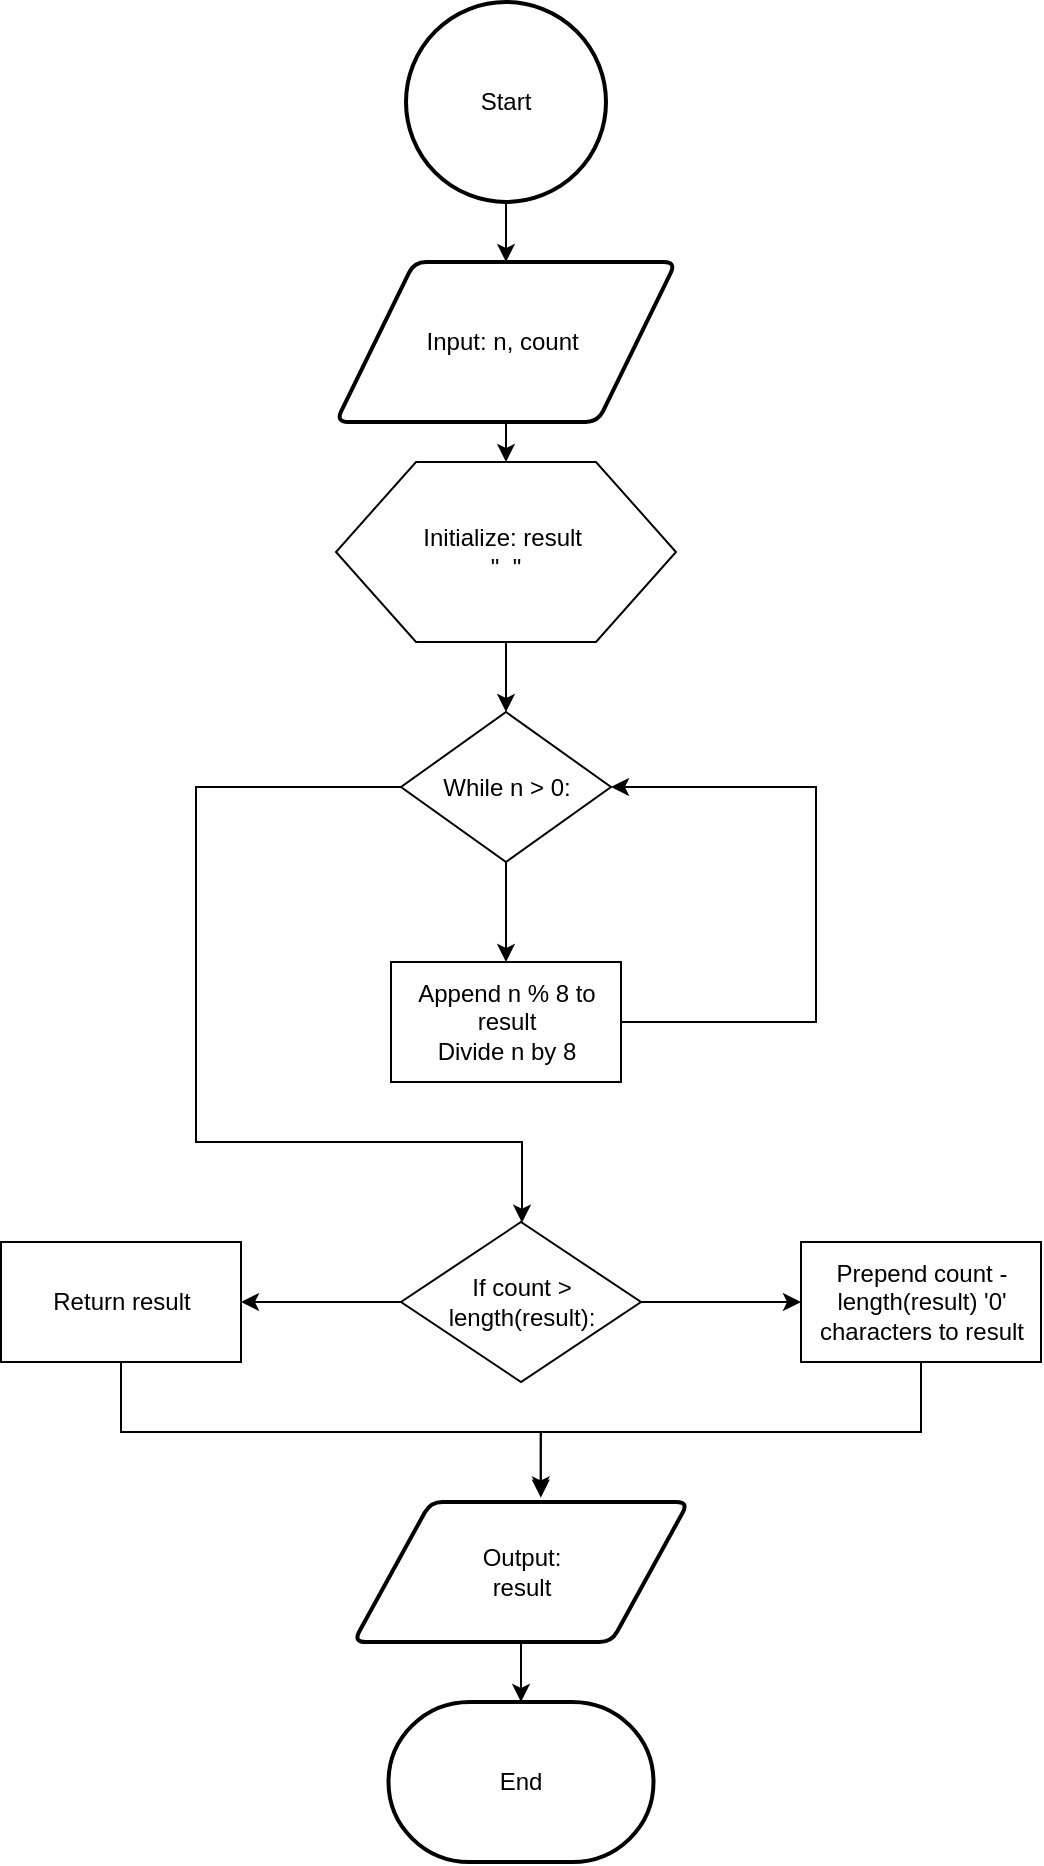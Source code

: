 <mxfile version="22.1.4" type="device">
  <diagram name="Сторінка-1" id="Ivu4c53ZgENNI-9HWC9K">
    <mxGraphModel dx="1750" dy="922" grid="1" gridSize="10" guides="1" tooltips="1" connect="1" arrows="1" fold="1" page="0" pageScale="1" pageWidth="827" pageHeight="1169" math="0" shadow="0">
      <root>
        <mxCell id="0" />
        <mxCell id="1" parent="0" />
        <mxCell id="XjiEbkEmGLljqr_poQCl-14" style="edgeStyle=orthogonalEdgeStyle;rounded=0;orthogonalLoop=1;jettySize=auto;html=1;exitX=0.5;exitY=1;exitDx=0;exitDy=0;entryX=0.5;entryY=0;entryDx=0;entryDy=0;" edge="1" parent="1" source="XjiEbkEmGLljqr_poQCl-4" target="XjiEbkEmGLljqr_poQCl-12">
          <mxGeometry relative="1" as="geometry" />
        </mxCell>
        <mxCell id="XjiEbkEmGLljqr_poQCl-4" value="Input: n, count&amp;nbsp;" style="shape=parallelogram;html=1;strokeWidth=2;perimeter=parallelogramPerimeter;whiteSpace=wrap;rounded=1;arcSize=12;size=0.23;" vertex="1" parent="1">
          <mxGeometry x="370" y="470" width="170" height="80" as="geometry" />
        </mxCell>
        <mxCell id="XjiEbkEmGLljqr_poQCl-6" value="End" style="strokeWidth=2;html=1;shape=mxgraph.flowchart.terminator;whiteSpace=wrap;" vertex="1" parent="1">
          <mxGeometry x="396.25" y="1190" width="132.5" height="80" as="geometry" />
        </mxCell>
        <mxCell id="XjiEbkEmGLljqr_poQCl-13" style="edgeStyle=orthogonalEdgeStyle;rounded=0;orthogonalLoop=1;jettySize=auto;html=1;exitX=0.5;exitY=1;exitDx=0;exitDy=0;exitPerimeter=0;entryX=0.5;entryY=0;entryDx=0;entryDy=0;" edge="1" parent="1" source="XjiEbkEmGLljqr_poQCl-7" target="XjiEbkEmGLljqr_poQCl-4">
          <mxGeometry relative="1" as="geometry" />
        </mxCell>
        <mxCell id="XjiEbkEmGLljqr_poQCl-7" value="Start" style="strokeWidth=2;html=1;shape=mxgraph.flowchart.start_2;whiteSpace=wrap;" vertex="1" parent="1">
          <mxGeometry x="405" y="340" width="100" height="100" as="geometry" />
        </mxCell>
        <mxCell id="XjiEbkEmGLljqr_poQCl-18" value="" style="edgeStyle=orthogonalEdgeStyle;rounded=0;orthogonalLoop=1;jettySize=auto;html=1;" edge="1" parent="1" source="XjiEbkEmGLljqr_poQCl-12" target="XjiEbkEmGLljqr_poQCl-17">
          <mxGeometry relative="1" as="geometry" />
        </mxCell>
        <mxCell id="XjiEbkEmGLljqr_poQCl-12" value="&lt;div&gt;Initialize: result&amp;nbsp;&lt;/div&gt;&quot;&amp;nbsp; &quot; " style="shape=hexagon;perimeter=hexagonPerimeter2;whiteSpace=wrap;html=1;fixedSize=1;size=40;" vertex="1" parent="1">
          <mxGeometry x="370" y="570" width="170" height="90" as="geometry" />
        </mxCell>
        <mxCell id="XjiEbkEmGLljqr_poQCl-20" value="" style="edgeStyle=orthogonalEdgeStyle;rounded=0;orthogonalLoop=1;jettySize=auto;html=1;" edge="1" parent="1" source="XjiEbkEmGLljqr_poQCl-17" target="XjiEbkEmGLljqr_poQCl-19">
          <mxGeometry relative="1" as="geometry" />
        </mxCell>
        <mxCell id="XjiEbkEmGLljqr_poQCl-23" value="" style="edgeStyle=orthogonalEdgeStyle;rounded=0;orthogonalLoop=1;jettySize=auto;html=1;" edge="1" parent="1" source="XjiEbkEmGLljqr_poQCl-17" target="XjiEbkEmGLljqr_poQCl-22">
          <mxGeometry relative="1" as="geometry">
            <Array as="points">
              <mxPoint x="300" y="733" />
              <mxPoint x="300" y="910" />
              <mxPoint x="463" y="910" />
            </Array>
          </mxGeometry>
        </mxCell>
        <mxCell id="XjiEbkEmGLljqr_poQCl-17" value="While n &amp;gt; 0:" style="rhombus;whiteSpace=wrap;html=1;" vertex="1" parent="1">
          <mxGeometry x="402.5" y="695" width="105" height="75" as="geometry" />
        </mxCell>
        <mxCell id="XjiEbkEmGLljqr_poQCl-21" style="edgeStyle=orthogonalEdgeStyle;rounded=0;orthogonalLoop=1;jettySize=auto;html=1;exitX=1;exitY=0.5;exitDx=0;exitDy=0;entryX=1;entryY=0.5;entryDx=0;entryDy=0;" edge="1" parent="1" source="XjiEbkEmGLljqr_poQCl-19" target="XjiEbkEmGLljqr_poQCl-17">
          <mxGeometry relative="1" as="geometry">
            <Array as="points">
              <mxPoint x="610" y="850" />
              <mxPoint x="610" y="733" />
            </Array>
          </mxGeometry>
        </mxCell>
        <mxCell id="XjiEbkEmGLljqr_poQCl-19" value="Append n % 8 to result&lt;br&gt;Divide n by 8" style="whiteSpace=wrap;html=1;" vertex="1" parent="1">
          <mxGeometry x="397.5" y="820" width="115" height="60" as="geometry" />
        </mxCell>
        <mxCell id="XjiEbkEmGLljqr_poQCl-25" value="" style="edgeStyle=orthogonalEdgeStyle;rounded=0;orthogonalLoop=1;jettySize=auto;html=1;" edge="1" parent="1" source="XjiEbkEmGLljqr_poQCl-22" target="XjiEbkEmGLljqr_poQCl-24">
          <mxGeometry relative="1" as="geometry" />
        </mxCell>
        <mxCell id="XjiEbkEmGLljqr_poQCl-27" value="" style="edgeStyle=orthogonalEdgeStyle;rounded=0;orthogonalLoop=1;jettySize=auto;html=1;" edge="1" parent="1" source="XjiEbkEmGLljqr_poQCl-22" target="XjiEbkEmGLljqr_poQCl-26">
          <mxGeometry relative="1" as="geometry" />
        </mxCell>
        <mxCell id="XjiEbkEmGLljqr_poQCl-22" value="If count &amp;gt; length(result):" style="rhombus;whiteSpace=wrap;html=1;" vertex="1" parent="1">
          <mxGeometry x="402.5" y="950" width="120" height="80" as="geometry" />
        </mxCell>
        <mxCell id="XjiEbkEmGLljqr_poQCl-24" value="Prepend count - length(result) &#39;0&#39; characters to result" style="whiteSpace=wrap;html=1;" vertex="1" parent="1">
          <mxGeometry x="602.5" y="960" width="120" height="60" as="geometry" />
        </mxCell>
        <mxCell id="XjiEbkEmGLljqr_poQCl-26" value="Return result" style="whiteSpace=wrap;html=1;" vertex="1" parent="1">
          <mxGeometry x="202.5" y="960" width="120" height="60" as="geometry" />
        </mxCell>
        <mxCell id="XjiEbkEmGLljqr_poQCl-32" value="Output:&lt;br&gt;result" style="shape=parallelogram;html=1;strokeWidth=2;perimeter=parallelogramPerimeter;whiteSpace=wrap;rounded=1;arcSize=12;size=0.23;" vertex="1" parent="1">
          <mxGeometry x="378.75" y="1090" width="167.5" height="70" as="geometry" />
        </mxCell>
        <mxCell id="XjiEbkEmGLljqr_poQCl-33" style="edgeStyle=orthogonalEdgeStyle;rounded=0;orthogonalLoop=1;jettySize=auto;html=1;exitX=0.5;exitY=1;exitDx=0;exitDy=0;entryX=0.5;entryY=0;entryDx=0;entryDy=0;entryPerimeter=0;" edge="1" parent="1" source="XjiEbkEmGLljqr_poQCl-32" target="XjiEbkEmGLljqr_poQCl-6">
          <mxGeometry relative="1" as="geometry" />
        </mxCell>
        <mxCell id="XjiEbkEmGLljqr_poQCl-34" style="edgeStyle=orthogonalEdgeStyle;rounded=0;orthogonalLoop=1;jettySize=auto;html=1;exitX=0.5;exitY=1;exitDx=0;exitDy=0;entryX=0.559;entryY=-0.054;entryDx=0;entryDy=0;entryPerimeter=0;" edge="1" parent="1" source="XjiEbkEmGLljqr_poQCl-26" target="XjiEbkEmGLljqr_poQCl-32">
          <mxGeometry relative="1" as="geometry" />
        </mxCell>
        <mxCell id="XjiEbkEmGLljqr_poQCl-35" style="edgeStyle=orthogonalEdgeStyle;rounded=0;orthogonalLoop=1;jettySize=auto;html=1;exitX=0.5;exitY=1;exitDx=0;exitDy=0;entryX=0.559;entryY=-0.031;entryDx=0;entryDy=0;entryPerimeter=0;" edge="1" parent="1" source="XjiEbkEmGLljqr_poQCl-24" target="XjiEbkEmGLljqr_poQCl-32">
          <mxGeometry relative="1" as="geometry" />
        </mxCell>
      </root>
    </mxGraphModel>
  </diagram>
</mxfile>
